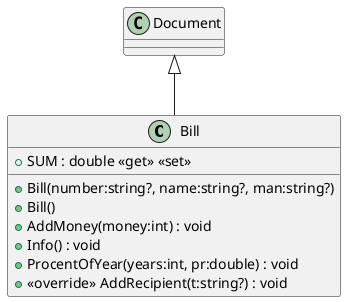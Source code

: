 @startuml
class Bill {
    + Bill(number:string?, name:string?, man:string?)
    + Bill()
    + SUM : double <<get>> <<set>>
    + AddMoney(money:int) : void
    + Info() : void
    + ProcentOfYear(years:int, pr:double) : void
    + <<override>> AddRecipient(t:string?) : void
}
Document <|-- Bill
@enduml
